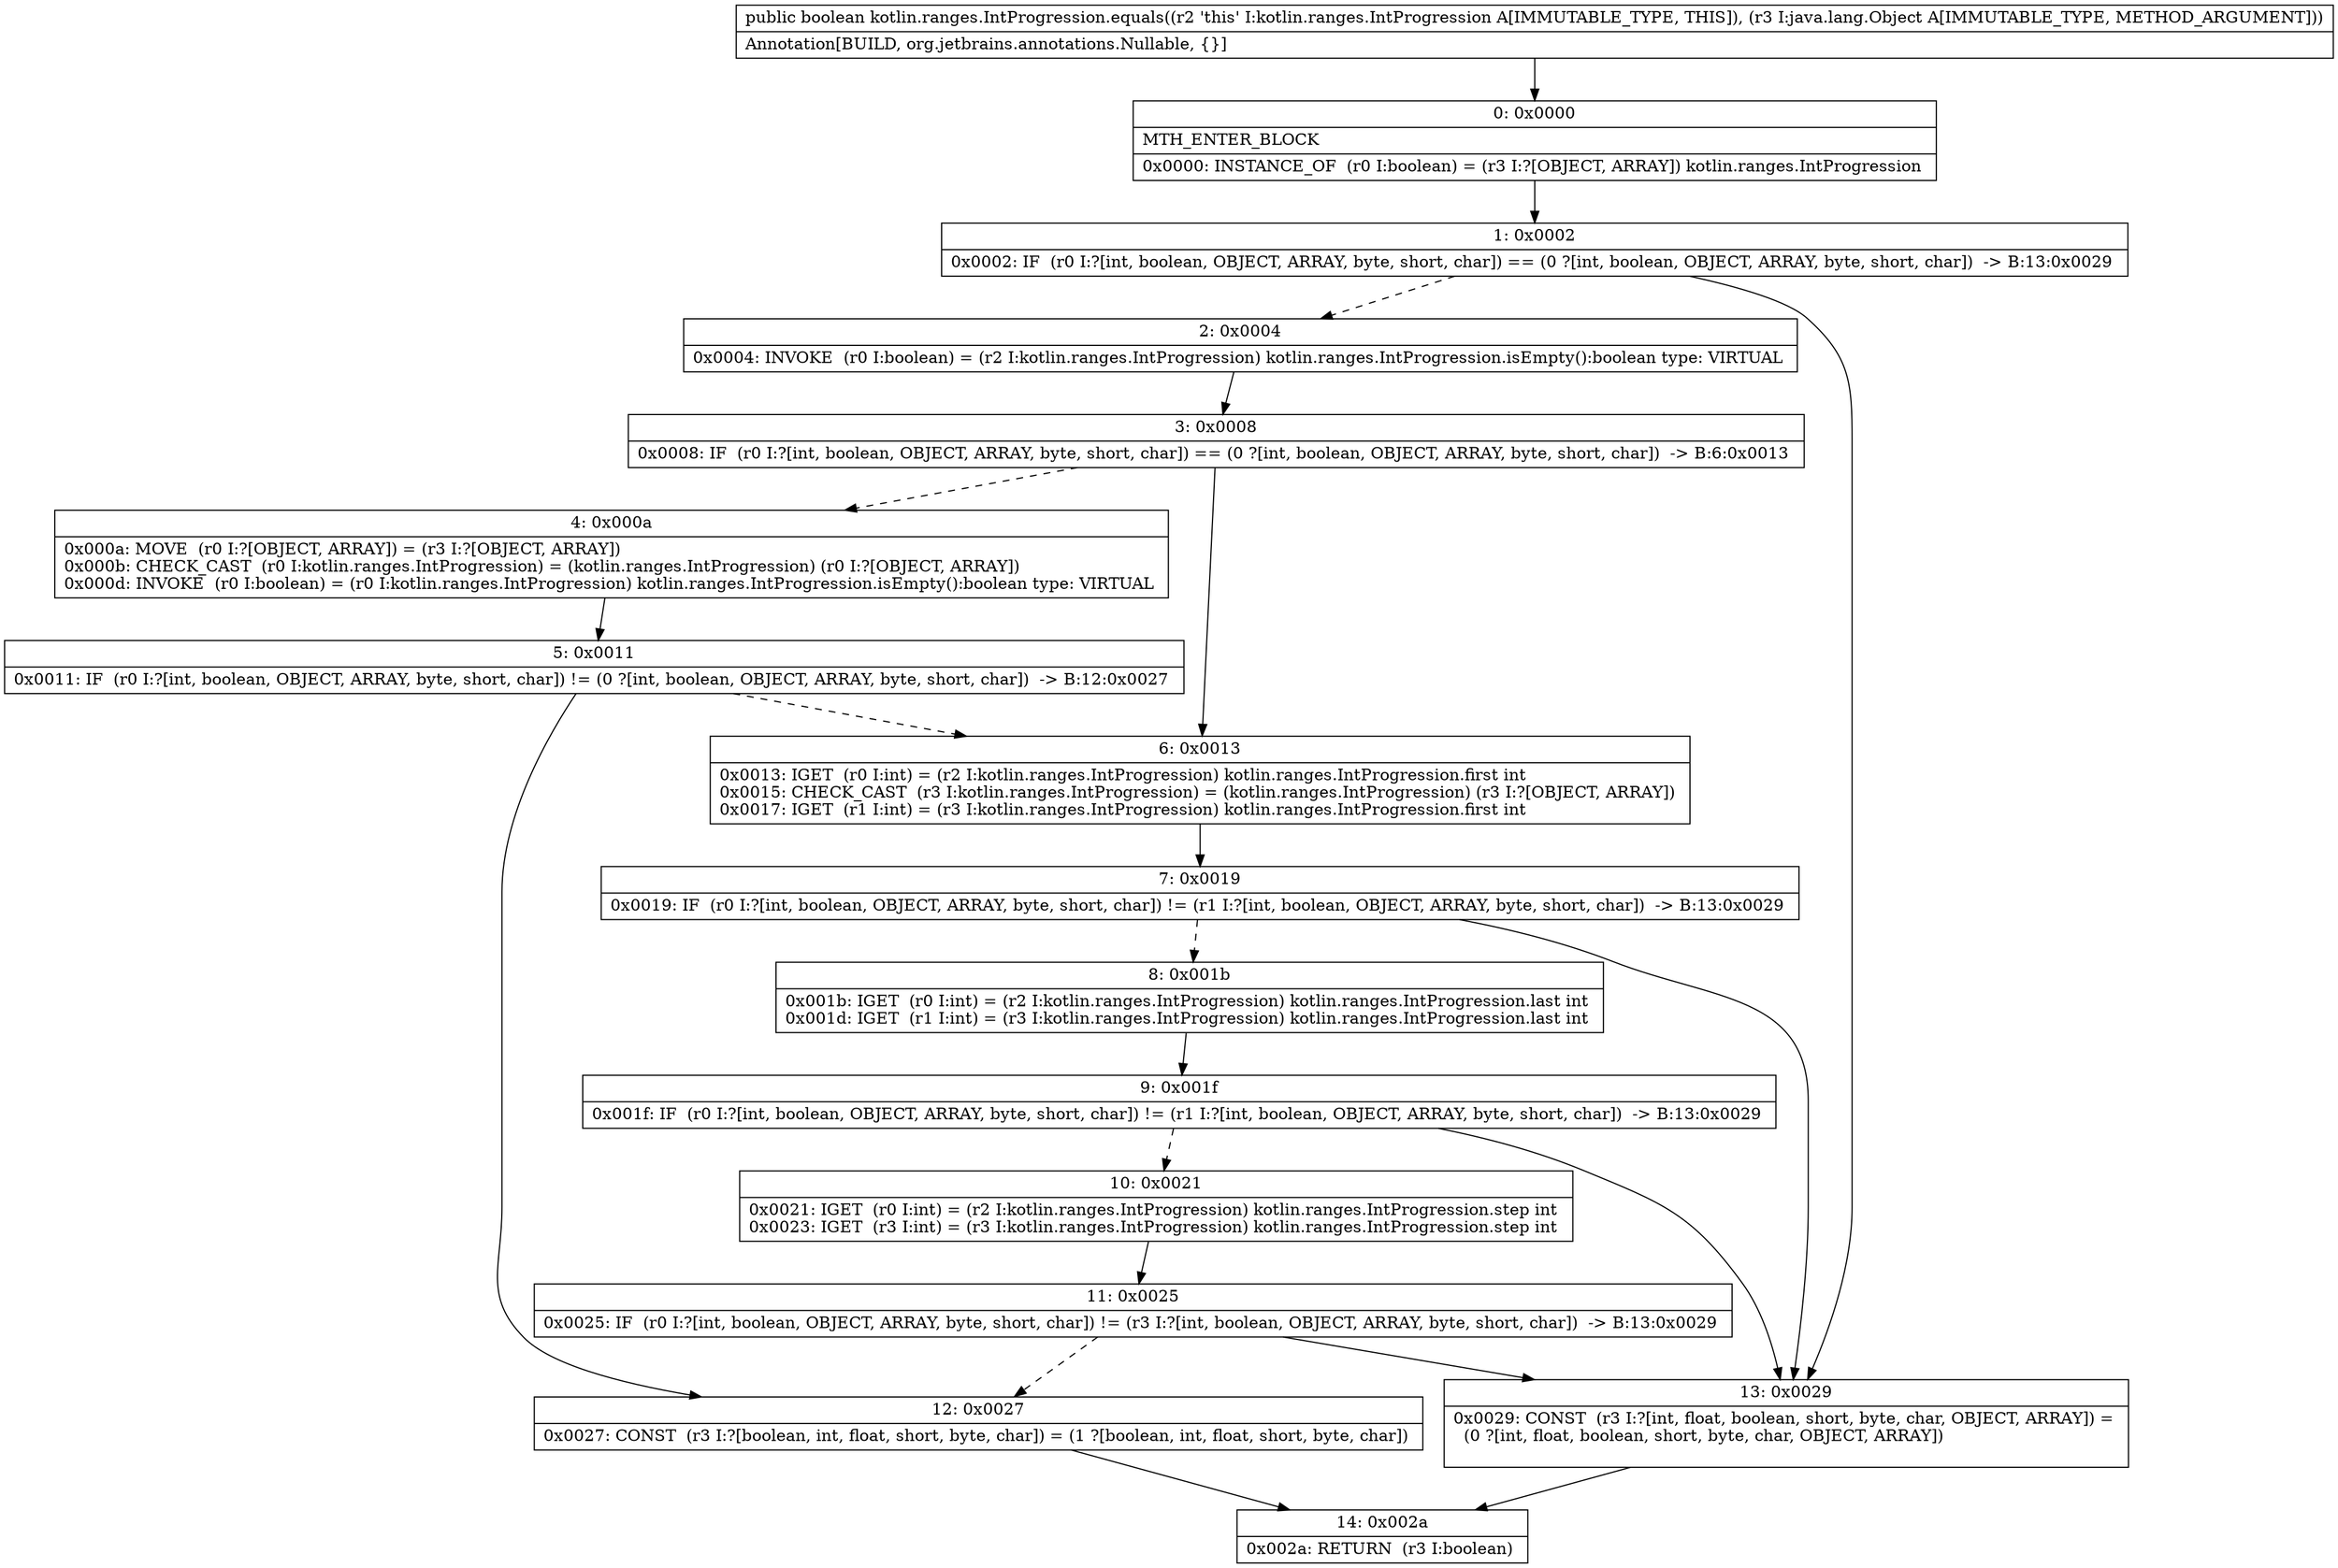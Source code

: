 digraph "CFG forkotlin.ranges.IntProgression.equals(Ljava\/lang\/Object;)Z" {
Node_0 [shape=record,label="{0\:\ 0x0000|MTH_ENTER_BLOCK\l|0x0000: INSTANCE_OF  (r0 I:boolean) = (r3 I:?[OBJECT, ARRAY]) kotlin.ranges.IntProgression \l}"];
Node_1 [shape=record,label="{1\:\ 0x0002|0x0002: IF  (r0 I:?[int, boolean, OBJECT, ARRAY, byte, short, char]) == (0 ?[int, boolean, OBJECT, ARRAY, byte, short, char])  \-\> B:13:0x0029 \l}"];
Node_2 [shape=record,label="{2\:\ 0x0004|0x0004: INVOKE  (r0 I:boolean) = (r2 I:kotlin.ranges.IntProgression) kotlin.ranges.IntProgression.isEmpty():boolean type: VIRTUAL \l}"];
Node_3 [shape=record,label="{3\:\ 0x0008|0x0008: IF  (r0 I:?[int, boolean, OBJECT, ARRAY, byte, short, char]) == (0 ?[int, boolean, OBJECT, ARRAY, byte, short, char])  \-\> B:6:0x0013 \l}"];
Node_4 [shape=record,label="{4\:\ 0x000a|0x000a: MOVE  (r0 I:?[OBJECT, ARRAY]) = (r3 I:?[OBJECT, ARRAY]) \l0x000b: CHECK_CAST  (r0 I:kotlin.ranges.IntProgression) = (kotlin.ranges.IntProgression) (r0 I:?[OBJECT, ARRAY]) \l0x000d: INVOKE  (r0 I:boolean) = (r0 I:kotlin.ranges.IntProgression) kotlin.ranges.IntProgression.isEmpty():boolean type: VIRTUAL \l}"];
Node_5 [shape=record,label="{5\:\ 0x0011|0x0011: IF  (r0 I:?[int, boolean, OBJECT, ARRAY, byte, short, char]) != (0 ?[int, boolean, OBJECT, ARRAY, byte, short, char])  \-\> B:12:0x0027 \l}"];
Node_6 [shape=record,label="{6\:\ 0x0013|0x0013: IGET  (r0 I:int) = (r2 I:kotlin.ranges.IntProgression) kotlin.ranges.IntProgression.first int \l0x0015: CHECK_CAST  (r3 I:kotlin.ranges.IntProgression) = (kotlin.ranges.IntProgression) (r3 I:?[OBJECT, ARRAY]) \l0x0017: IGET  (r1 I:int) = (r3 I:kotlin.ranges.IntProgression) kotlin.ranges.IntProgression.first int \l}"];
Node_7 [shape=record,label="{7\:\ 0x0019|0x0019: IF  (r0 I:?[int, boolean, OBJECT, ARRAY, byte, short, char]) != (r1 I:?[int, boolean, OBJECT, ARRAY, byte, short, char])  \-\> B:13:0x0029 \l}"];
Node_8 [shape=record,label="{8\:\ 0x001b|0x001b: IGET  (r0 I:int) = (r2 I:kotlin.ranges.IntProgression) kotlin.ranges.IntProgression.last int \l0x001d: IGET  (r1 I:int) = (r3 I:kotlin.ranges.IntProgression) kotlin.ranges.IntProgression.last int \l}"];
Node_9 [shape=record,label="{9\:\ 0x001f|0x001f: IF  (r0 I:?[int, boolean, OBJECT, ARRAY, byte, short, char]) != (r1 I:?[int, boolean, OBJECT, ARRAY, byte, short, char])  \-\> B:13:0x0029 \l}"];
Node_10 [shape=record,label="{10\:\ 0x0021|0x0021: IGET  (r0 I:int) = (r2 I:kotlin.ranges.IntProgression) kotlin.ranges.IntProgression.step int \l0x0023: IGET  (r3 I:int) = (r3 I:kotlin.ranges.IntProgression) kotlin.ranges.IntProgression.step int \l}"];
Node_11 [shape=record,label="{11\:\ 0x0025|0x0025: IF  (r0 I:?[int, boolean, OBJECT, ARRAY, byte, short, char]) != (r3 I:?[int, boolean, OBJECT, ARRAY, byte, short, char])  \-\> B:13:0x0029 \l}"];
Node_12 [shape=record,label="{12\:\ 0x0027|0x0027: CONST  (r3 I:?[boolean, int, float, short, byte, char]) = (1 ?[boolean, int, float, short, byte, char]) \l}"];
Node_13 [shape=record,label="{13\:\ 0x0029|0x0029: CONST  (r3 I:?[int, float, boolean, short, byte, char, OBJECT, ARRAY]) = \l  (0 ?[int, float, boolean, short, byte, char, OBJECT, ARRAY])\l \l}"];
Node_14 [shape=record,label="{14\:\ 0x002a|0x002a: RETURN  (r3 I:boolean) \l}"];
MethodNode[shape=record,label="{public boolean kotlin.ranges.IntProgression.equals((r2 'this' I:kotlin.ranges.IntProgression A[IMMUTABLE_TYPE, THIS]), (r3 I:java.lang.Object A[IMMUTABLE_TYPE, METHOD_ARGUMENT]))  | Annotation[BUILD, org.jetbrains.annotations.Nullable, \{\}]\l}"];
MethodNode -> Node_0;
Node_0 -> Node_1;
Node_1 -> Node_2[style=dashed];
Node_1 -> Node_13;
Node_2 -> Node_3;
Node_3 -> Node_4[style=dashed];
Node_3 -> Node_6;
Node_4 -> Node_5;
Node_5 -> Node_6[style=dashed];
Node_5 -> Node_12;
Node_6 -> Node_7;
Node_7 -> Node_8[style=dashed];
Node_7 -> Node_13;
Node_8 -> Node_9;
Node_9 -> Node_10[style=dashed];
Node_9 -> Node_13;
Node_10 -> Node_11;
Node_11 -> Node_12[style=dashed];
Node_11 -> Node_13;
Node_12 -> Node_14;
Node_13 -> Node_14;
}

